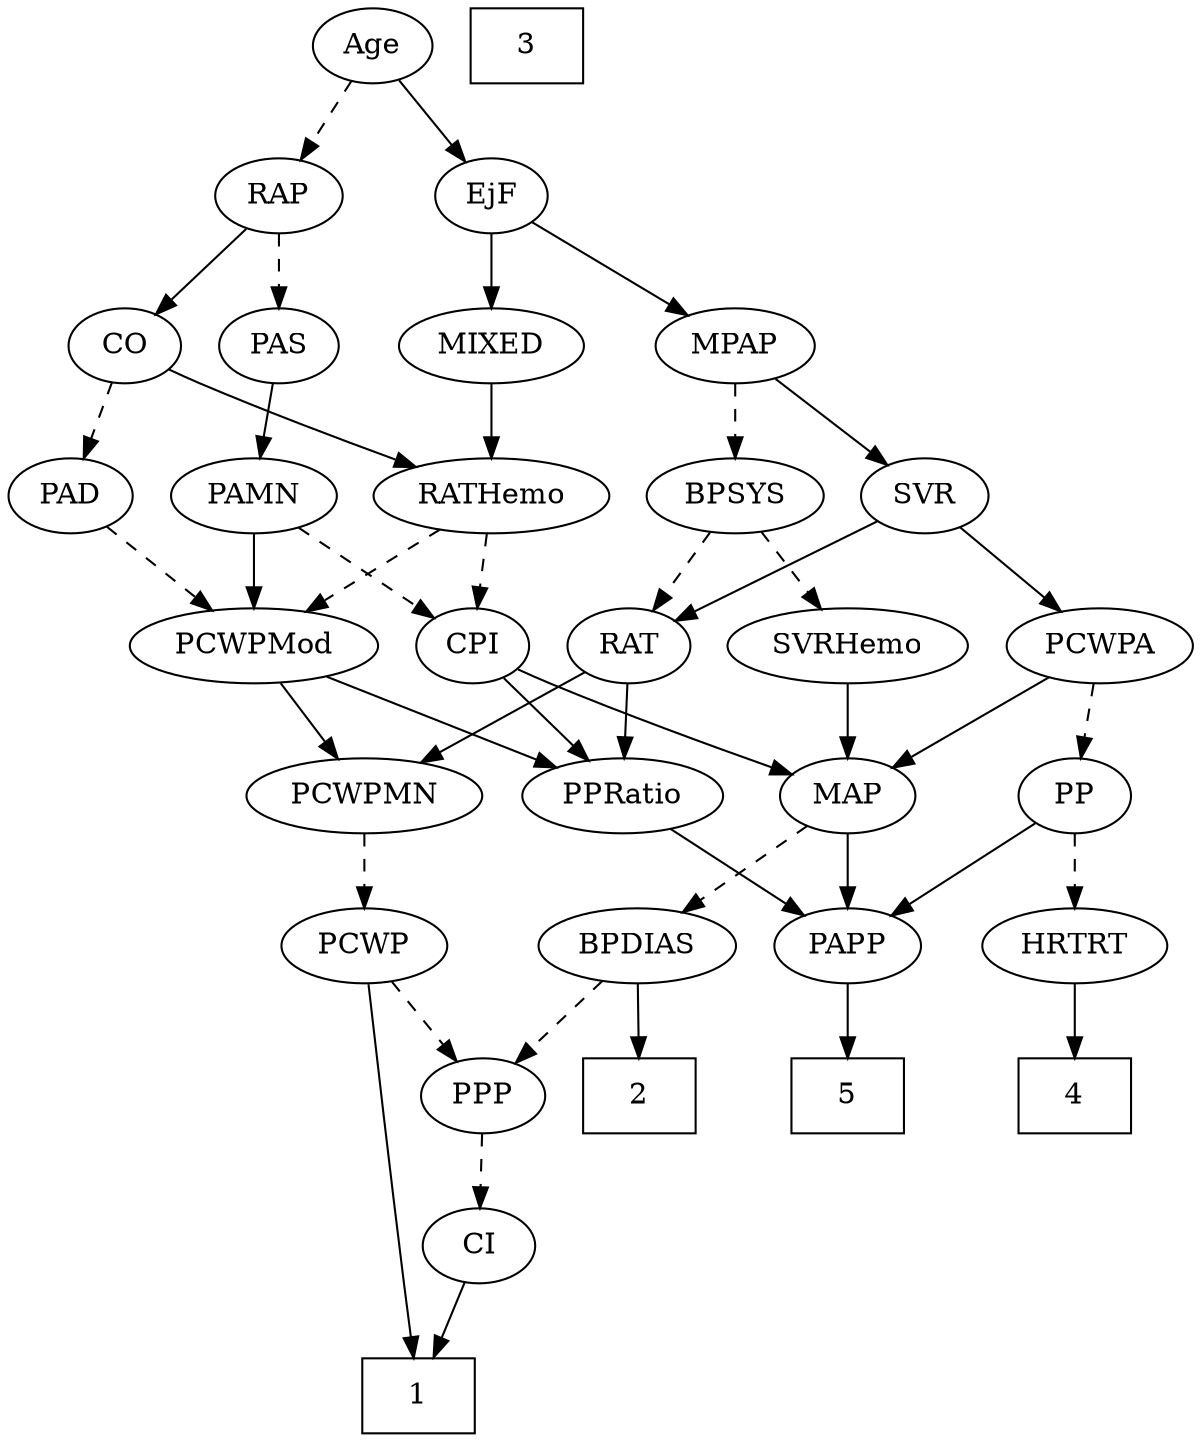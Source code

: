 strict digraph {
	graph [bb="0,0,527.19,684"];
	node [label="\N"];
	1	[height=0.5,
		pos="339.6,18",
		shape=box,
		width=0.75];
	2	[height=0.5,
		pos="240.6,162",
		shape=box,
		width=0.75];
	3	[height=0.5,
		pos="382.6,666",
		shape=box,
		width=0.75];
	4	[height=0.5,
		pos="50.596,162",
		shape=box,
		width=0.75];
	5	[height=0.5,
		pos="149.6,162",
		shape=box,
		width=0.75];
	Age	[height=0.5,
		pos="310.6,666",
		width=0.75];
	EjF	[height=0.5,
		pos="268.6,594",
		width=0.75];
	Age -> EjF	[pos="e,278.38,611.31 301.07,649.12 295.93,640.56 289.47,629.8 283.68,620.13",
		style=solid];
	RAP	[height=0.5,
		pos="353.6,594",
		width=0.77632];
	Age -> RAP	[pos="e,343.58,611.31 320.35,649.12 325.67,640.47 332.36,629.58 338.34,619.83",
		style=dashed];
	MIXED	[height=0.5,
		pos="268.6,522",
		width=1.1193];
	EjF -> MIXED	[pos="e,268.6,540.1 268.6,575.7 268.6,567.98 268.6,558.71 268.6,550.11",
		style=solid];
	MPAP	[height=0.5,
		pos="175.6,522",
		width=0.97491];
	EjF -> MPAP	[pos="e,194.61,537.31 251.1,579.83 237.52,569.61 218.43,555.24 202.85,543.51",
		style=solid];
	CO	[height=0.5,
		pos="353.6,522",
		width=0.75];
	RAP -> CO	[pos="e,353.6,540.1 353.6,575.7 353.6,567.98 353.6,558.71 353.6,550.11",
		style=solid];
	PAS	[height=0.5,
		pos="425.6,522",
		width=0.75];
	RAP -> PAS	[pos="e,410.7,537.49 368.51,578.5 378.55,568.73 391.97,555.69 403.28,544.7",
		style=dashed];
	RATHemo	[height=0.5,
		pos="311.6,450",
		width=1.3721];
	MIXED -> RATHemo	[pos="e,301.18,467.96 278.79,504.41 283.91,496.08 290.22,485.8 295.94,476.49",
		style=solid];
	BPSYS	[height=0.5,
		pos="195.6,450",
		width=1.0471];
	MPAP -> BPSYS	[pos="e,190.66,468.28 180.44,504.05 182.66,496.26 185.36,486.82 187.86,478.08",
		style=dashed];
	SVR	[height=0.5,
		pos="111.6,450",
		width=0.77632];
	MPAP -> SVR	[pos="e,125.32,466.01 161.39,505.46 152.82,496.09 141.76,483.99 132.24,473.57",
		style=solid];
	RAT	[height=0.5,
		pos="246.6,378",
		width=0.75827];
	BPSYS -> RAT	[pos="e,235.18,394.67 207.42,432.76 213.89,423.89 222.02,412.74 229.19,402.89",
		style=dashed];
	SVRHemo	[height=0.5,
		pos="151.6,378",
		width=1.3902];
	BPSYS -> SVRHemo	[pos="e,162.25,395.96 185.17,432.41 179.93,424.08 173.47,413.8 167.62,404.49",
		style=dashed];
	PAD	[height=0.5,
		pos="498.6,450",
		width=0.79437];
	PCWPMod	[height=0.5,
		pos="415.6,378",
		width=1.4443];
	PAD -> PCWPMod	[pos="e,434.57,395.01 482.2,435.17 470.85,425.6 455.5,412.65 442.39,401.6",
		style=dashed];
	CO -> PAD	[pos="e,476.64,461.6 374.99,510.67 399.37,498.9 439.45,479.56 467.33,466.09",
		style=dashed];
	CO -> RATHemo	[pos="e,321.67,467.8 344.07,505.12 339,496.68 332.66,486.1 326.92,476.55",
		style=solid];
	PAMN	[height=0.5,
		pos="415.6,450",
		width=1.011];
	PAS -> PAMN	[pos="e,418.06,468.28 423.18,504.05 422.07,496.35 420.74,487.03 419.51,478.36",
		style=solid];
	CPI	[height=0.5,
		pos="318.6,378",
		width=0.75];
	PAMN -> CPI	[pos="e,336.24,391.73 395.97,434.83 381.21,424.18 360.84,409.48 344.7,397.84",
		style=dashed];
	PAMN -> PCWPMod	[pos="e,415.6,396.1 415.6,431.7 415.6,423.98 415.6,414.71 415.6,406.11",
		style=solid];
	RATHemo -> CPI	[pos="e,316.89,396.1 313.33,431.7 314.1,423.98 315.03,414.71 315.89,406.11",
		style=dashed];
	RATHemo -> PCWPMod	[pos="e,392.71,394.4 334.16,433.81 348.78,423.97 368.03,411.02 384.14,400.18",
		style=dashed];
	MAP	[height=0.5,
		pos="151.6,306",
		width=0.84854];
	CPI -> MAP	[pos="e,176.4,316.55 297.37,366.73 292.54,364.46 287.41,362.11 282.6,360 250.12,345.77 212.55,330.72 186,320.3",
		style=solid];
	PPRatio	[height=0.5,
		pos="247.6,306",
		width=1.1013];
	CPI -> PPRatio	[pos="e,263.77,322.95 303.89,362.5 294.38,353.13 281.81,340.73 270.95,330.03",
		style=solid];
	PCWPMN	[height=0.5,
		pos="363.6,306",
		width=1.3902];
	RAT -> PCWPMN	[pos="e,338.64,321.93 266.18,365.28 283.52,354.91 309.21,339.54 329.85,327.19",
		style=solid];
	RAT -> PPRatio	[pos="e,247.35,324.1 246.84,359.7 246.95,351.98 247.09,342.71 247.21,334.11",
		style=solid];
	SVR -> RAT	[pos="e,225.65,389.86 132.69,438.06 155.18,426.4 190.99,407.83 216.45,394.63",
		style=solid];
	PCWPA	[height=0.5,
		pos="41.596,378",
		width=1.1555];
	SVR -> PCWPA	[pos="e,57.546,394.95 97.092,434.5 87.722,425.13 75.324,412.73 64.624,402.03",
		style=solid];
	PCWPMod -> PCWPMN	[pos="e,375.83,323.47 403.27,360.41 396.93,351.87 389.06,341.28 382.01,331.79",
		style=solid];
	PCWPMod -> PPRatio	[pos="e,275.84,318.77 383.6,363.67 355.63,352.01 314.98,335.08 285.41,322.76",
		style=solid];
	PCWPA -> MAP	[pos="e,131.69,319.67 64.122,362.67 81.191,351.8 104.76,336.8 123.14,325.11",
		style=solid];
	PP	[height=0.5,
		pos="50.596,306",
		width=0.75];
	PCWPA -> PP	[pos="e,48.397,324.1 43.821,359.7 44.813,351.98 46.005,342.71 47.11,334.11",
		style=dashed];
	PCWP	[height=0.5,
		pos="363.6,234",
		width=0.97491];
	PCWPMN -> PCWP	[pos="e,363.6,252.1 363.6,287.7 363.6,279.98 363.6,270.71 363.6,262.11",
		style=dashed];
	SVRHemo -> MAP	[pos="e,151.6,324.1 151.6,359.7 151.6,351.98 151.6,342.71 151.6,334.11",
		style=solid];
	BPDIAS	[height=0.5,
		pos="241.6,234",
		width=1.1735];
	BPDIAS -> 2	[pos="e,240.84,180.1 241.35,215.7 241.24,207.98 241.11,198.71 240.98,190.11",
		style=solid];
	PPP	[height=0.5,
		pos="312.6,162",
		width=0.75];
	BPDIAS -> PPP	[pos="e,298,177.39 257.71,217.12 267.45,207.51 280.01,195.13 290.65,184.63",
		style=dashed];
	MAP -> BPDIAS	[pos="e,222.29,250.01 169.38,291.17 182.14,281.24 199.58,267.68 214.12,256.37",
		style=dashed];
	PAPP	[height=0.5,
		pos="149.6,234",
		width=0.88464];
	MAP -> PAPP	[pos="e,150.09,252.1 151.1,287.7 150.88,279.98 150.62,270.71 150.37,262.11",
		style=solid];
	PP -> PAPP	[pos="e,130.54,248.47 68.754,292.16 83.681,281.61 105.07,266.49 122.09,254.45",
		style=solid];
	HRTRT	[height=0.5,
		pos="50.596,234",
		width=1.1013];
	PP -> HRTRT	[pos="e,50.596,252.1 50.596,287.7 50.596,279.98 50.596,270.71 50.596,262.11",
		style=dashed];
	CI	[height=0.5,
		pos="312.6,90",
		width=0.75];
	PPP -> CI	[pos="e,312.6,108.1 312.6,143.7 312.6,135.98 312.6,126.71 312.6,118.11",
		style=dashed];
	PPRatio -> PAPP	[pos="e,168.55,248.54 227.29,290.5 212.72,280.09 192.93,265.95 176.96,254.55",
		style=solid];
	PCWP -> 1	[pos="e,342.84,36.136 362.4,215.56 360.28,185.96 355.43,124.05 348.6,72 347.49,63.542 346.02,54.366 344.6,46.065",
		style=solid];
	PCWP -> PPP	[pos="e,324.01,178.67 351.77,216.76 345.3,207.89 337.18,196.74 330,186.89",
		style=dashed];
	CI -> 1	[pos="e,332.87,36.447 318.99,72.411 322.03,64.539 325.74,54.929 329.17,46.042",
		style=solid];
	PAPP -> 5	[pos="e,149.6,180.1 149.6,215.7 149.6,207.98 149.6,198.71 149.6,190.11",
		style=solid];
	HRTRT -> 4	[pos="e,50.596,180.1 50.596,215.7 50.596,207.98 50.596,198.71 50.596,190.11",
		style=solid];
}
